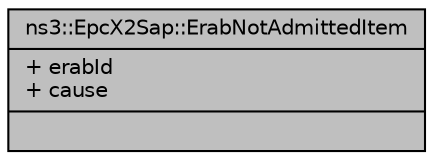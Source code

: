 digraph "ns3::EpcX2Sap::ErabNotAdmittedItem"
{
  edge [fontname="Helvetica",fontsize="10",labelfontname="Helvetica",labelfontsize="10"];
  node [fontname="Helvetica",fontsize="10",shape=record];
  Node1 [label="{ns3::EpcX2Sap::ErabNotAdmittedItem\n|+ erabId\l+ cause\l|}",height=0.2,width=0.4,color="black", fillcolor="grey75", style="filled", fontcolor="black"];
}
